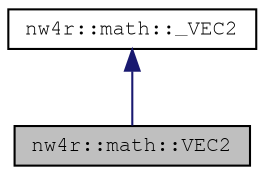 digraph "nw4r::math::VEC2"
{
 // LATEX_PDF_SIZE
  edge [fontname="FreeMono",fontsize="10",labelfontname="FreeMono",labelfontsize="10"];
  node [fontname="FreeMono",fontsize="10",shape=record];
  Node1 [label="nw4r::math::VEC2",height=0.2,width=0.4,color="black", fillcolor="grey75", style="filled", fontcolor="black",tooltip=" "];
  Node2 -> Node1 [dir="back",color="midnightblue",fontsize="10",style="solid",fontname="FreeMono"];
  Node2 [label="nw4r::math::_VEC2",height=0.2,width=0.4,color="black", fillcolor="white", style="filled",URL="$structnw4r_1_1math_1_1___v_e_c2.html",tooltip=" "];
}
